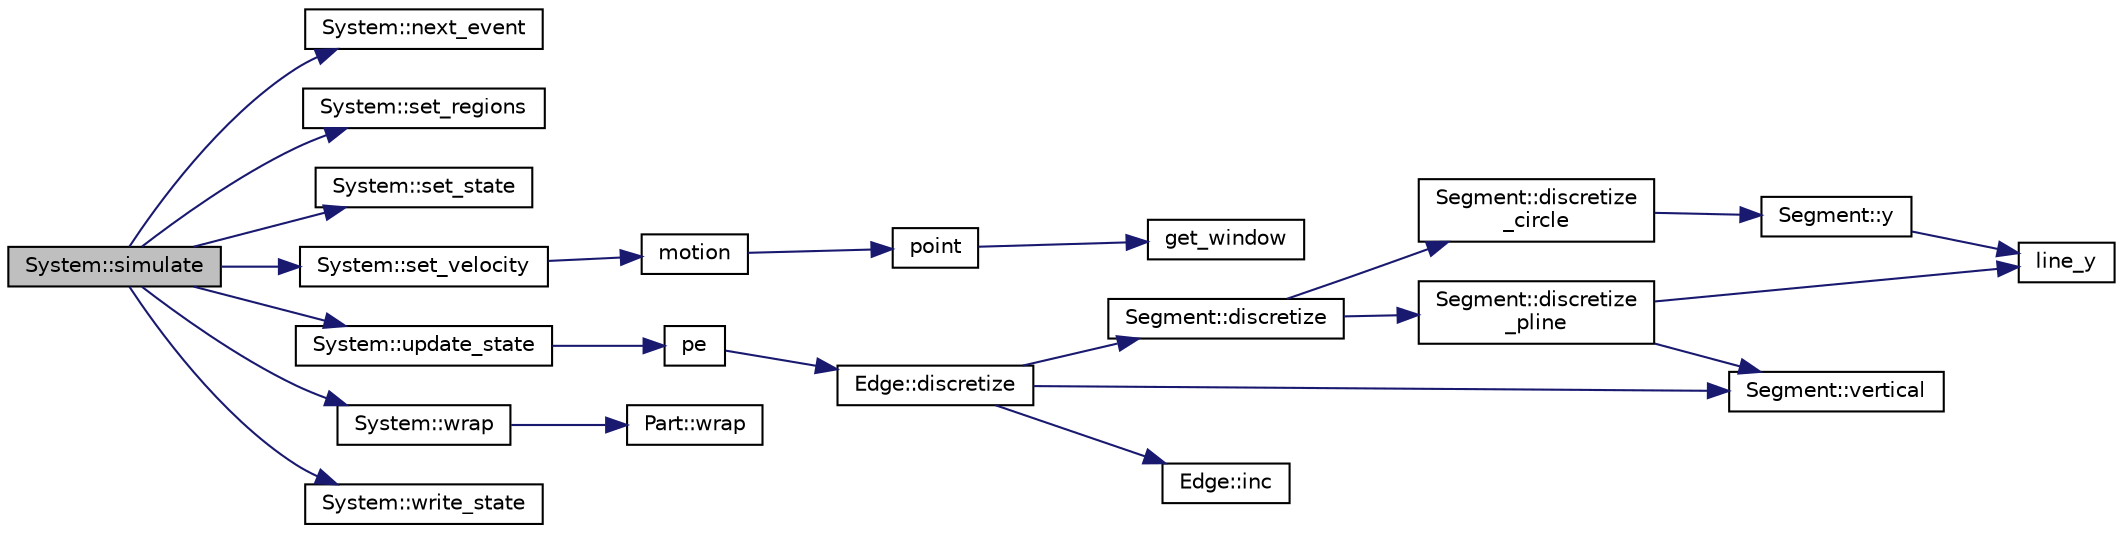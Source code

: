 digraph "System::simulate"
{
 // LATEX_PDF_SIZE
  edge [fontname="Helvetica",fontsize="10",labelfontname="Helvetica",labelfontsize="10"];
  node [fontname="Helvetica",fontsize="10",shape=record];
  rankdir="LR";
  Node1 [label="System::simulate",height=0.2,width=0.4,color="black", fillcolor="grey75", style="filled", fontcolor="black",tooltip=" "];
  Node1 -> Node2 [color="midnightblue",fontsize="10",style="solid",fontname="Helvetica"];
  Node2 [label="System::next_event",height=0.2,width=0.4,color="black", fillcolor="white", style="filled",URL="$d9/d16/class_system.html#aa14efec80d88b1a8fac7ff670bde1548",tooltip=" "];
  Node1 -> Node3 [color="midnightblue",fontsize="10",style="solid",fontname="Helvetica"];
  Node3 [label="System::set_regions",height=0.2,width=0.4,color="black", fillcolor="white", style="filled",URL="$d9/d16/class_system.html#acb4e9dfc3a3fa799179246d2dc13e55a",tooltip=" "];
  Node1 -> Node4 [color="midnightblue",fontsize="10",style="solid",fontname="Helvetica"];
  Node4 [label="System::set_state",height=0.2,width=0.4,color="black", fillcolor="white", style="filled",URL="$d9/d16/class_system.html#aa65fa4f7bf828d318259b045e5117423",tooltip=" "];
  Node1 -> Node5 [color="midnightblue",fontsize="10",style="solid",fontname="Helvetica"];
  Node5 [label="System::set_velocity",height=0.2,width=0.4,color="black", fillcolor="white", style="filled",URL="$d9/d16/class_system.html#aefe7e5dcae60ebb8dfe7d0d39bc94515",tooltip=" "];
  Node5 -> Node6 [color="midnightblue",fontsize="10",style="solid",fontname="Helvetica"];
  Node6 [label="motion",height=0.2,width=0.4,color="black", fillcolor="white", style="filled",URL="$de/dea/plot_8_c.html#a45a7d7c86c97ca6a2d4d32ce2d263f67",tooltip=" "];
  Node6 -> Node7 [color="midnightblue",fontsize="10",style="solid",fontname="Helvetica"];
  Node7 [label="point",height=0.2,width=0.4,color="black", fillcolor="white", style="filled",URL="$de/dea/plot_8_c.html#a57861a5d95b9807c84f6163daaab71fd",tooltip=" "];
  Node7 -> Node8 [color="midnightblue",fontsize="10",style="solid",fontname="Helvetica"];
  Node8 [label="get_window",height=0.2,width=0.4,color="black", fillcolor="white", style="filled",URL="$de/dea/plot_8_c.html#ab86e1d5f2a97ddbadc85b26017fc1464",tooltip=" "];
  Node1 -> Node9 [color="midnightblue",fontsize="10",style="solid",fontname="Helvetica"];
  Node9 [label="System::update_state",height=0.2,width=0.4,color="black", fillcolor="white", style="filled",URL="$d9/d16/class_system.html#a52ddd6758811b1aa535daea1c97f901d",tooltip=" "];
  Node9 -> Node10 [color="midnightblue",fontsize="10",style="solid",fontname="Helvetica"];
  Node10 [label="pe",height=0.2,width=0.4,color="black", fillcolor="white", style="filled",URL="$d0/d11/arrange_8_c.html#a8dcc307c192cdcf72f9fd4bd4cec4fde",tooltip=" "];
  Node10 -> Node11 [color="midnightblue",fontsize="10",style="solid",fontname="Helvetica"];
  Node11 [label="Edge::discretize",height=0.2,width=0.4,color="black", fillcolor="white", style="filled",URL="$d7/d77/class_edge.html#af903a7c6e743dfe70e0e0894386706dc",tooltip=" "];
  Node11 -> Node12 [color="midnightblue",fontsize="10",style="solid",fontname="Helvetica"];
  Node12 [label="Segment::discretize",height=0.2,width=0.4,color="black", fillcolor="white", style="filled",URL="$dd/dd2/class_segment.html#a9edcea6bad505fddc1eade4c6bedc563",tooltip=" "];
  Node12 -> Node13 [color="midnightblue",fontsize="10",style="solid",fontname="Helvetica"];
  Node13 [label="Segment::discretize\l_circle",height=0.2,width=0.4,color="black", fillcolor="white", style="filled",URL="$dd/dd2/class_segment.html#ae75a65d3f2797e0736ef80616b971089",tooltip=" "];
  Node13 -> Node14 [color="midnightblue",fontsize="10",style="solid",fontname="Helvetica"];
  Node14 [label="Segment::y",height=0.2,width=0.4,color="black", fillcolor="white", style="filled",URL="$dd/dd2/class_segment.html#a1bf3d6f2d733f66b849250bc68f0dbc3",tooltip=" "];
  Node14 -> Node15 [color="midnightblue",fontsize="10",style="solid",fontname="Helvetica"];
  Node15 [label="line_y",height=0.2,width=0.4,color="black", fillcolor="white", style="filled",URL="$d0/d11/arrange_8_c.html#a6f496b0506cabd24271f356eb9a2921e",tooltip=" "];
  Node12 -> Node16 [color="midnightblue",fontsize="10",style="solid",fontname="Helvetica"];
  Node16 [label="Segment::discretize\l_pline",height=0.2,width=0.4,color="black", fillcolor="white", style="filled",URL="$dd/dd2/class_segment.html#aceb2d23add992b0320bf6c0c4285e51c",tooltip=" "];
  Node16 -> Node15 [color="midnightblue",fontsize="10",style="solid",fontname="Helvetica"];
  Node16 -> Node17 [color="midnightblue",fontsize="10",style="solid",fontname="Helvetica"];
  Node17 [label="Segment::vertical",height=0.2,width=0.4,color="black", fillcolor="white", style="filled",URL="$dd/dd2/class_segment.html#a0a797f22653998e4365948276c12db6c",tooltip=" "];
  Node11 -> Node18 [color="midnightblue",fontsize="10",style="solid",fontname="Helvetica"];
  Node18 [label="Edge::inc",height=0.2,width=0.4,color="black", fillcolor="white", style="filled",URL="$d7/d77/class_edge.html#ab85c073eb1fdcb27672987081d163e9e",tooltip=" "];
  Node11 -> Node17 [color="midnightblue",fontsize="10",style="solid",fontname="Helvetica"];
  Node1 -> Node19 [color="midnightblue",fontsize="10",style="solid",fontname="Helvetica"];
  Node19 [label="System::wrap",height=0.2,width=0.4,color="black", fillcolor="white", style="filled",URL="$d9/d16/class_system.html#a3bc4b689d579863ca1316e89fe9d0ff6",tooltip=" "];
  Node19 -> Node20 [color="midnightblue",fontsize="10",style="solid",fontname="Helvetica"];
  Node20 [label="Part::wrap",height=0.2,width=0.4,color="black", fillcolor="white", style="filled",URL="$db/d16/class_part.html#af21b38db82a76c34fd5f4e8fff07203e",tooltip=" "];
  Node1 -> Node21 [color="midnightblue",fontsize="10",style="solid",fontname="Helvetica"];
  Node21 [label="System::write_state",height=0.2,width=0.4,color="black", fillcolor="white", style="filled",URL="$d9/d16/class_system.html#acdf9109f1e42acf6c89d1288c88f61b9",tooltip=" "];
}
